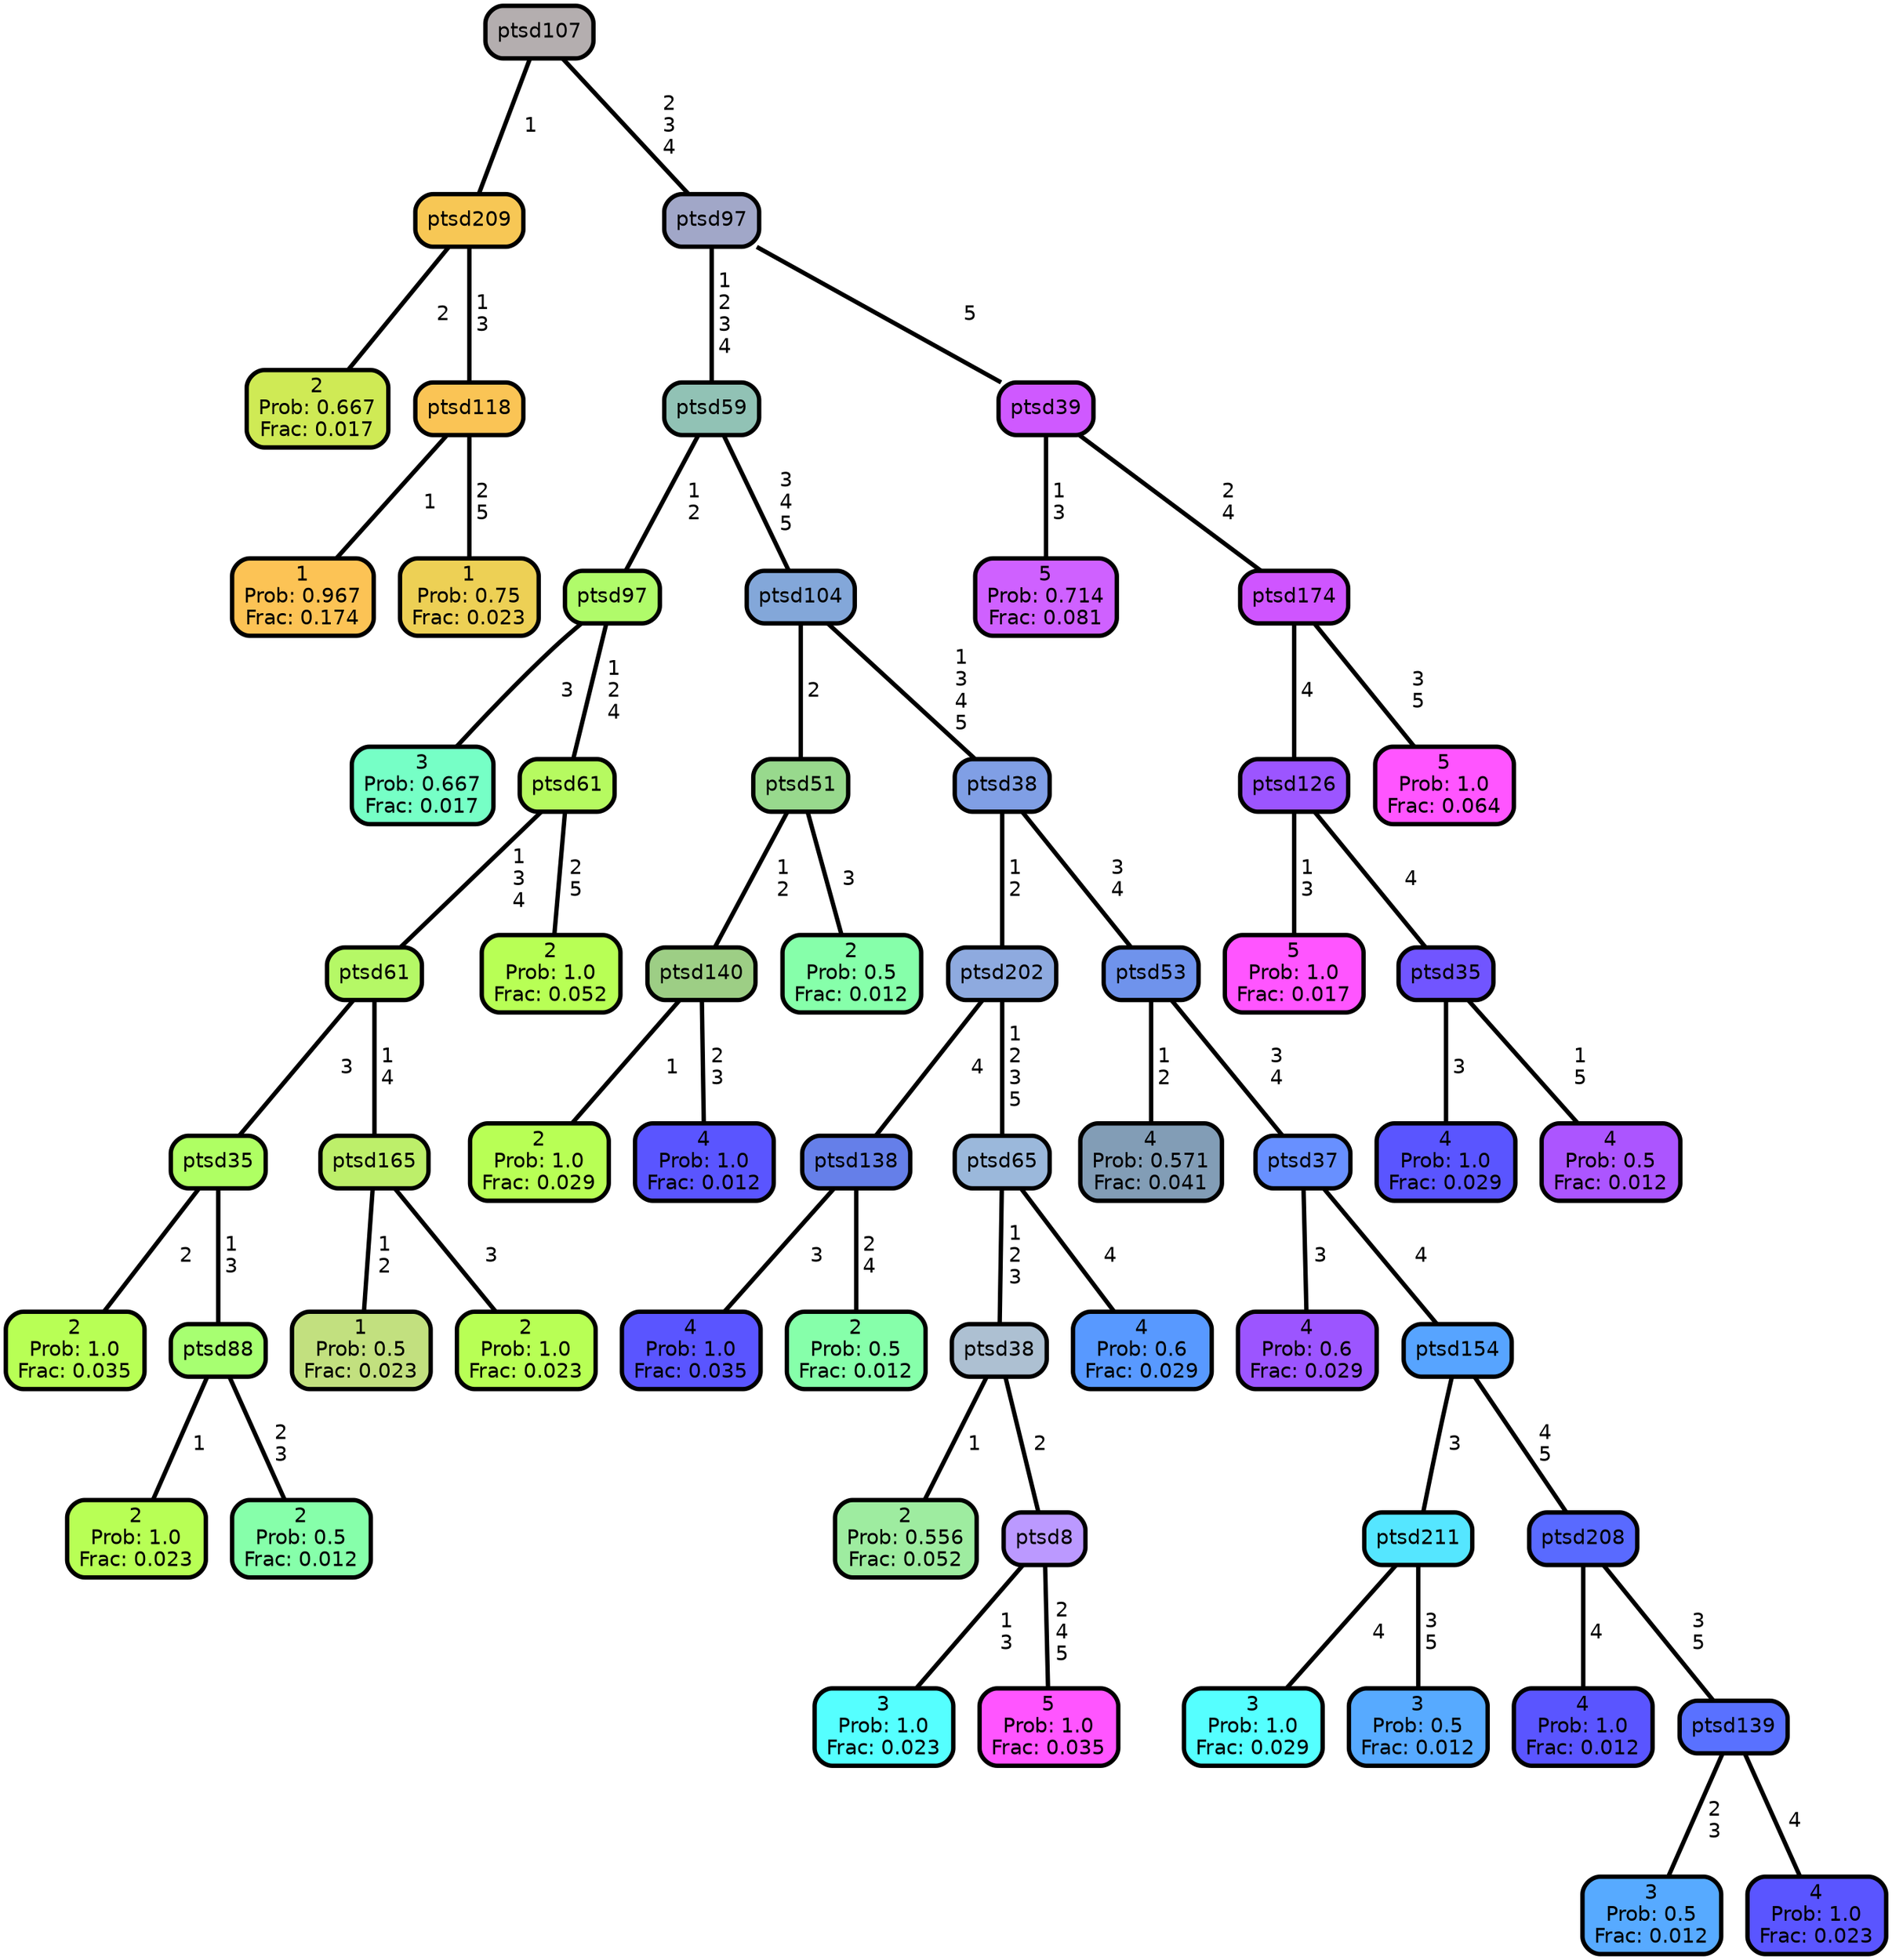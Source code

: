 graph Tree {
node [shape=box, style="filled, rounded",color="black",penwidth="3",fontcolor="black",                 fontname=helvetica] ;
graph [ranksep="0 equally", splines=straight,                 bgcolor=transparent, dpi=200] ;
edge [fontname=helvetica, color=black] ;
0 [label="2
Prob: 0.667
Frac: 0.017", fillcolor="#cfea55"] ;
1 [label="ptsd209", fillcolor="#f7c755"] ;
2 [label="1
Prob: 0.967
Frac: 0.174", fillcolor="#fcc355"] ;
3 [label="ptsd118", fillcolor="#fac455"] ;
4 [label="1
Prob: 0.75
Frac: 0.023", fillcolor="#edd055"] ;
5 [label="ptsd107", fillcolor="#b4aeaf"] ;
6 [label="3
Prob: 0.667
Frac: 0.017", fillcolor="#76ffc6"] ;
7 [label="ptsd97", fillcolor="#b0fb6a"] ;
8 [label="2
Prob: 1.0
Frac: 0.035", fillcolor="#b8ff55"] ;
9 [label="ptsd35", fillcolor="#afff63"] ;
10 [label="2
Prob: 1.0
Frac: 0.023", fillcolor="#b8ff55"] ;
11 [label="ptsd88", fillcolor="#a7ff71"] ;
12 [label="2
Prob: 0.5
Frac: 0.012", fillcolor="#86ffaa"] ;
13 [label="ptsd61", fillcolor="#b5f866"] ;
14 [label="1
Prob: 0.5
Frac: 0.023", fillcolor="#c2e07f"] ;
15 [label="ptsd165", fillcolor="#bdef6a"] ;
16 [label="2
Prob: 1.0
Frac: 0.023", fillcolor="#b8ff55"] ;
17 [label="ptsd61", fillcolor="#b6fa60"] ;
18 [label="2
Prob: 1.0
Frac: 0.052", fillcolor="#b8ff55"] ;
19 [label="ptsd59", fillcolor="#91c2b5"] ;
20 [label="2
Prob: 1.0
Frac: 0.029", fillcolor="#b8ff55"] ;
21 [label="ptsd140", fillcolor="#9dce85"] ;
22 [label="4
Prob: 1.0
Frac: 0.012", fillcolor="#5a55ff"] ;
23 [label="ptsd51", fillcolor="#98d98d"] ;
24 [label="2
Prob: 0.5
Frac: 0.012", fillcolor="#86ffaa"] ;
25 [label="ptsd104", fillcolor="#83a7d9"] ;
26 [label="4
Prob: 1.0
Frac: 0.035", fillcolor="#5a55ff"] ;
27 [label="ptsd138", fillcolor="#657fe9"] ;
28 [label="2
Prob: 0.5
Frac: 0.012", fillcolor="#86ffaa"] ;
29 [label="ptsd202", fillcolor="#8eaadf"] ;
30 [label="2
Prob: 0.556
Frac: 0.052", fillcolor="#9eeca0"] ;
31 [label="ptsd38", fillcolor="#adc0d2"] ;
32 [label="3
Prob: 1.0
Frac: 0.023", fillcolor="#55ffff"] ;
33 [label="ptsd8", fillcolor="#bb99ff"] ;
34 [label="5
Prob: 1.0
Frac: 0.035", fillcolor="#ff55ff"] ;
35 [label="ptsd65", fillcolor="#9bb8db"] ;
36 [label="4
Prob: 0.6
Frac: 0.029", fillcolor="#5899ff"] ;
37 [label="ptsd38", fillcolor="#809fe5"] ;
38 [label="4
Prob: 0.571
Frac: 0.041", fillcolor="#829db6"] ;
39 [label="ptsd53", fillcolor="#6f93ec"] ;
40 [label="4
Prob: 0.6
Frac: 0.029", fillcolor="#9c55ff"] ;
41 [label="ptsd37", fillcolor="#6890ff"] ;
42 [label="3
Prob: 1.0
Frac: 0.029", fillcolor="#55ffff"] ;
43 [label="ptsd211", fillcolor="#55e6ff"] ;
44 [label="3
Prob: 0.5
Frac: 0.012", fillcolor="#57aaff"] ;
45 [label="ptsd154", fillcolor="#57a4ff"] ;
46 [label="4
Prob: 1.0
Frac: 0.012", fillcolor="#5a55ff"] ;
47 [label="ptsd208", fillcolor="#596aff"] ;
48 [label="3
Prob: 0.5
Frac: 0.012", fillcolor="#57aaff"] ;
49 [label="ptsd139", fillcolor="#5971ff"] ;
50 [label="4
Prob: 1.0
Frac: 0.023", fillcolor="#5a55ff"] ;
51 [label="ptsd97", fillcolor="#a1a7c8"] ;
52 [label="5
Prob: 0.714
Frac: 0.081", fillcolor="#cf61ff"] ;
53 [label="ptsd39", fillcolor="#cf59ff"] ;
54 [label="5
Prob: 1.0
Frac: 0.017", fillcolor="#ff55ff"] ;
55 [label="ptsd126", fillcolor="#9c55ff"] ;
56 [label="4
Prob: 1.0
Frac: 0.029", fillcolor="#5a55ff"] ;
57 [label="ptsd35", fillcolor="#7155ff"] ;
58 [label="4
Prob: 0.5
Frac: 0.012", fillcolor="#ac55ff"] ;
59 [label="ptsd174", fillcolor="#cf55ff"] ;
60 [label="5
Prob: 1.0
Frac: 0.064", fillcolor="#ff55ff"] ;
1 -- 0 [label=" 2",penwidth=3] ;
1 -- 3 [label=" 1\n 3",penwidth=3] ;
3 -- 2 [label=" 1",penwidth=3] ;
3 -- 4 [label=" 2\n 5",penwidth=3] ;
5 -- 1 [label=" 1",penwidth=3] ;
5 -- 51 [label=" 2\n 3\n 4",penwidth=3] ;
7 -- 6 [label=" 3",penwidth=3] ;
7 -- 17 [label=" 1\n 2\n 4",penwidth=3] ;
9 -- 8 [label=" 2",penwidth=3] ;
9 -- 11 [label=" 1\n 3",penwidth=3] ;
11 -- 10 [label=" 1",penwidth=3] ;
11 -- 12 [label=" 2\n 3",penwidth=3] ;
13 -- 9 [label=" 3",penwidth=3] ;
13 -- 15 [label=" 1\n 4",penwidth=3] ;
15 -- 14 [label=" 1\n 2",penwidth=3] ;
15 -- 16 [label=" 3",penwidth=3] ;
17 -- 13 [label=" 1\n 3\n 4",penwidth=3] ;
17 -- 18 [label=" 2\n 5",penwidth=3] ;
19 -- 7 [label=" 1\n 2",penwidth=3] ;
19 -- 25 [label=" 3\n 4\n 5",penwidth=3] ;
21 -- 20 [label=" 1",penwidth=3] ;
21 -- 22 [label=" 2\n 3",penwidth=3] ;
23 -- 21 [label=" 1\n 2",penwidth=3] ;
23 -- 24 [label=" 3",penwidth=3] ;
25 -- 23 [label=" 2",penwidth=3] ;
25 -- 37 [label=" 1\n 3\n 4\n 5",penwidth=3] ;
27 -- 26 [label=" 3",penwidth=3] ;
27 -- 28 [label=" 2\n 4",penwidth=3] ;
29 -- 27 [label=" 4",penwidth=3] ;
29 -- 35 [label=" 1\n 2\n 3\n 5",penwidth=3] ;
31 -- 30 [label=" 1",penwidth=3] ;
31 -- 33 [label=" 2",penwidth=3] ;
33 -- 32 [label=" 1\n 3",penwidth=3] ;
33 -- 34 [label=" 2\n 4\n 5",penwidth=3] ;
35 -- 31 [label=" 1\n 2\n 3",penwidth=3] ;
35 -- 36 [label=" 4",penwidth=3] ;
37 -- 29 [label=" 1\n 2",penwidth=3] ;
37 -- 39 [label=" 3\n 4",penwidth=3] ;
39 -- 38 [label=" 1\n 2",penwidth=3] ;
39 -- 41 [label=" 3\n 4",penwidth=3] ;
41 -- 40 [label=" 3",penwidth=3] ;
41 -- 45 [label=" 4",penwidth=3] ;
43 -- 42 [label=" 4",penwidth=3] ;
43 -- 44 [label=" 3\n 5",penwidth=3] ;
45 -- 43 [label=" 3",penwidth=3] ;
45 -- 47 [label=" 4\n 5",penwidth=3] ;
47 -- 46 [label=" 4",penwidth=3] ;
47 -- 49 [label=" 3\n 5",penwidth=3] ;
49 -- 48 [label=" 2\n 3",penwidth=3] ;
49 -- 50 [label=" 4",penwidth=3] ;
51 -- 19 [label=" 1\n 2\n 3\n 4",penwidth=3] ;
51 -- 53 [label=" 5",penwidth=3] ;
53 -- 52 [label=" 1\n 3",penwidth=3] ;
53 -- 59 [label=" 2\n 4",penwidth=3] ;
55 -- 54 [label=" 1\n 3",penwidth=3] ;
55 -- 57 [label=" 4",penwidth=3] ;
57 -- 56 [label=" 3",penwidth=3] ;
57 -- 58 [label=" 1\n 5",penwidth=3] ;
59 -- 55 [label=" 4",penwidth=3] ;
59 -- 60 [label=" 3\n 5",penwidth=3] ;
{rank = same;}}